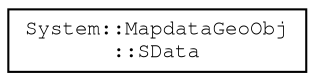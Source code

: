 digraph "Graphical Class Hierarchy"
{
 // LATEX_PDF_SIZE
  edge [fontname="FreeMono",fontsize="10",labelfontname="FreeMono",labelfontsize="10"];
  node [fontname="FreeMono",fontsize="10",shape=record];
  rankdir="LR";
  Node0 [label="System::MapdataGeoObj\l::SData",height=0.2,width=0.4,color="black", fillcolor="white", style="filled",URL="$class_system_1_1_mapdata_geo_obj.html#struct_system_1_1_mapdata_geo_obj_1_1_s_data",tooltip=" "];
}

